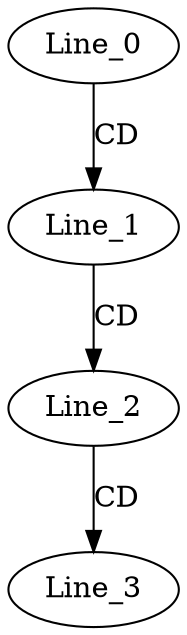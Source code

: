 digraph G {
  Line_0;
  Line_1;
  Line_2;
  Line_3;
  Line_3;
  Line_3;
  Line_0 -> Line_1 [ label="CD" ];
  Line_1 -> Line_2 [ label="CD" ];
  Line_2 -> Line_3 [ label="CD" ];
}
